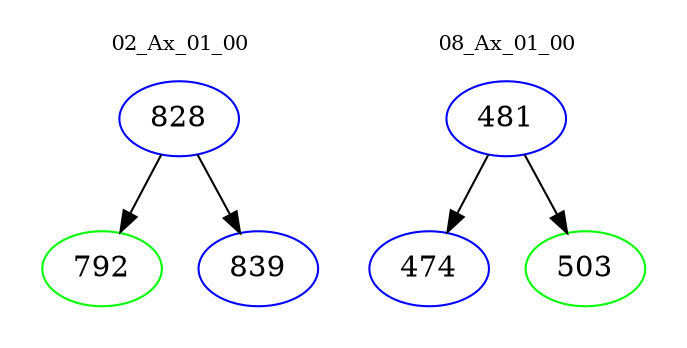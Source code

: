digraph{
subgraph cluster_0 {
color = white
label = "02_Ax_01_00";
fontsize=10;
T0_828 [label="828", color="blue"]
T0_828 -> T0_792 [color="black"]
T0_792 [label="792", color="green"]
T0_828 -> T0_839 [color="black"]
T0_839 [label="839", color="blue"]
}
subgraph cluster_1 {
color = white
label = "08_Ax_01_00";
fontsize=10;
T1_481 [label="481", color="blue"]
T1_481 -> T1_474 [color="black"]
T1_474 [label="474", color="blue"]
T1_481 -> T1_503 [color="black"]
T1_503 [label="503", color="green"]
}
}
